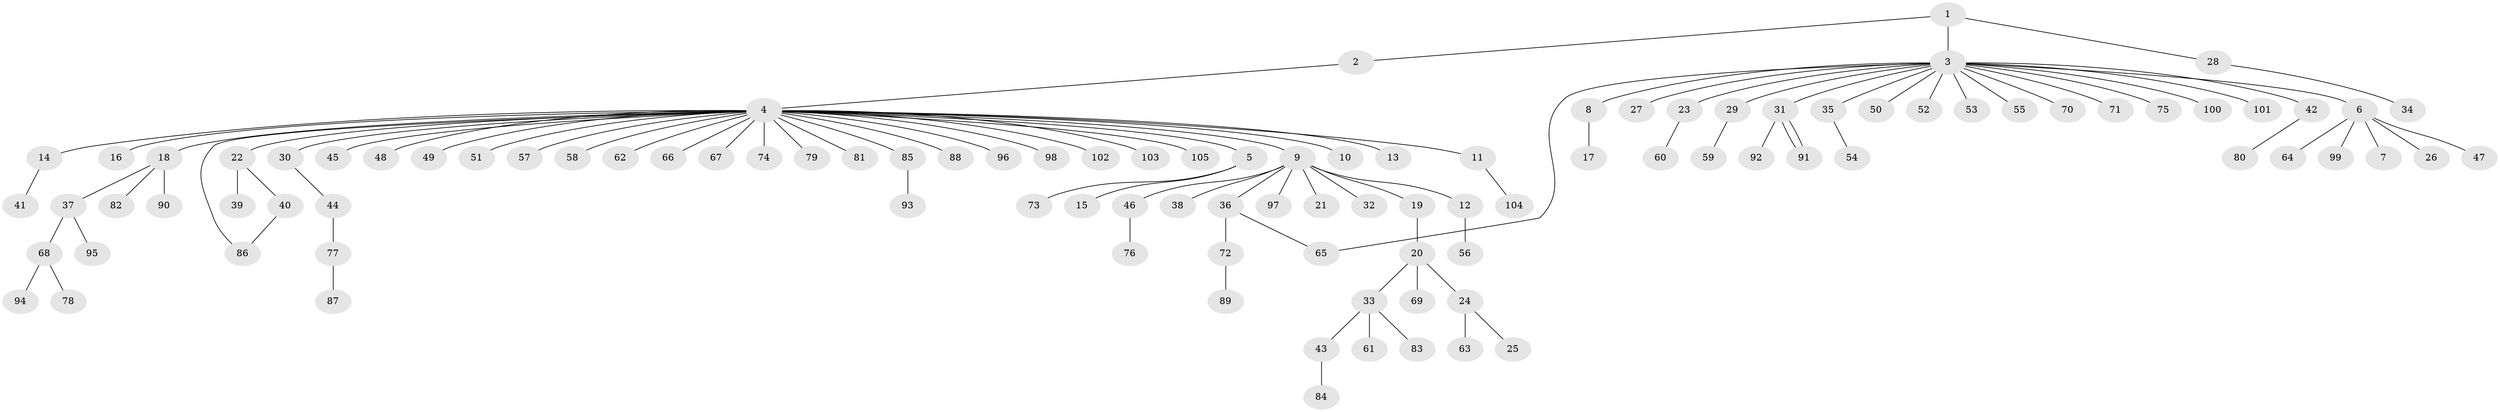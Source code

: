 // coarse degree distribution, {3: 0.075, 2: 0.15, 19: 0.0125, 30: 0.0125, 5: 0.0125, 1: 0.725, 10: 0.0125}
// Generated by graph-tools (version 1.1) at 2025/51/02/27/25 19:51:54]
// undirected, 105 vertices, 107 edges
graph export_dot {
graph [start="1"]
  node [color=gray90,style=filled];
  1;
  2;
  3;
  4;
  5;
  6;
  7;
  8;
  9;
  10;
  11;
  12;
  13;
  14;
  15;
  16;
  17;
  18;
  19;
  20;
  21;
  22;
  23;
  24;
  25;
  26;
  27;
  28;
  29;
  30;
  31;
  32;
  33;
  34;
  35;
  36;
  37;
  38;
  39;
  40;
  41;
  42;
  43;
  44;
  45;
  46;
  47;
  48;
  49;
  50;
  51;
  52;
  53;
  54;
  55;
  56;
  57;
  58;
  59;
  60;
  61;
  62;
  63;
  64;
  65;
  66;
  67;
  68;
  69;
  70;
  71;
  72;
  73;
  74;
  75;
  76;
  77;
  78;
  79;
  80;
  81;
  82;
  83;
  84;
  85;
  86;
  87;
  88;
  89;
  90;
  91;
  92;
  93;
  94;
  95;
  96;
  97;
  98;
  99;
  100;
  101;
  102;
  103;
  104;
  105;
  1 -- 2;
  1 -- 3;
  1 -- 28;
  2 -- 4;
  3 -- 6;
  3 -- 8;
  3 -- 23;
  3 -- 27;
  3 -- 29;
  3 -- 31;
  3 -- 35;
  3 -- 42;
  3 -- 50;
  3 -- 52;
  3 -- 53;
  3 -- 55;
  3 -- 65;
  3 -- 70;
  3 -- 71;
  3 -- 75;
  3 -- 100;
  3 -- 101;
  4 -- 5;
  4 -- 9;
  4 -- 10;
  4 -- 11;
  4 -- 13;
  4 -- 14;
  4 -- 16;
  4 -- 18;
  4 -- 22;
  4 -- 30;
  4 -- 45;
  4 -- 48;
  4 -- 49;
  4 -- 51;
  4 -- 57;
  4 -- 58;
  4 -- 62;
  4 -- 66;
  4 -- 67;
  4 -- 74;
  4 -- 79;
  4 -- 81;
  4 -- 85;
  4 -- 86;
  4 -- 88;
  4 -- 96;
  4 -- 98;
  4 -- 102;
  4 -- 103;
  4 -- 105;
  5 -- 15;
  5 -- 73;
  6 -- 7;
  6 -- 26;
  6 -- 47;
  6 -- 64;
  6 -- 99;
  8 -- 17;
  9 -- 12;
  9 -- 19;
  9 -- 21;
  9 -- 32;
  9 -- 36;
  9 -- 38;
  9 -- 46;
  9 -- 97;
  11 -- 104;
  12 -- 56;
  14 -- 41;
  18 -- 37;
  18 -- 82;
  18 -- 90;
  19 -- 20;
  20 -- 24;
  20 -- 33;
  20 -- 69;
  22 -- 39;
  22 -- 40;
  23 -- 60;
  24 -- 25;
  24 -- 63;
  28 -- 34;
  29 -- 59;
  30 -- 44;
  31 -- 91;
  31 -- 91;
  31 -- 92;
  33 -- 43;
  33 -- 61;
  33 -- 83;
  35 -- 54;
  36 -- 65;
  36 -- 72;
  37 -- 68;
  37 -- 95;
  40 -- 86;
  42 -- 80;
  43 -- 84;
  44 -- 77;
  46 -- 76;
  68 -- 78;
  68 -- 94;
  72 -- 89;
  77 -- 87;
  85 -- 93;
}
